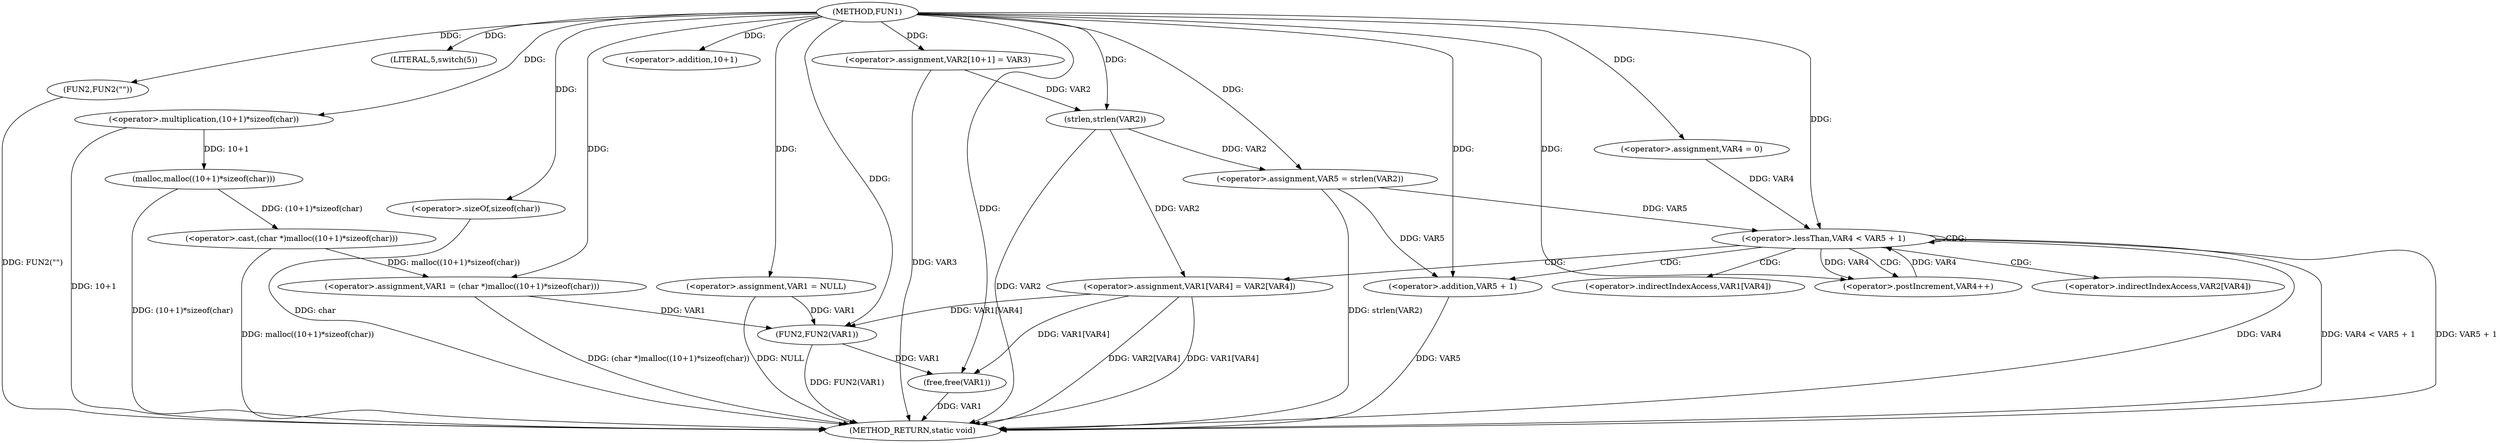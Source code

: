 digraph FUN1 {  
"1000100" [label = "(METHOD,FUN1)" ]
"1000160" [label = "(METHOD_RETURN,static void)" ]
"1000103" [label = "(<operator>.assignment,VAR1 = NULL)" ]
"1000107" [label = "(LITERAL,5,switch(5))" ]
"1000110" [label = "(FUN2,FUN2(\"\"))" ]
"1000114" [label = "(<operator>.assignment,VAR1 = (char *)malloc((10+1)*sizeof(char)))" ]
"1000116" [label = "(<operator>.cast,(char *)malloc((10+1)*sizeof(char)))" ]
"1000118" [label = "(malloc,malloc((10+1)*sizeof(char)))" ]
"1000119" [label = "(<operator>.multiplication,(10+1)*sizeof(char))" ]
"1000120" [label = "(<operator>.addition,10+1)" ]
"1000123" [label = "(<operator>.sizeOf,sizeof(char))" ]
"1000128" [label = "(<operator>.assignment,VAR2[10+1] = VAR3)" ]
"1000133" [label = "(<operator>.assignment,VAR5 = strlen(VAR2))" ]
"1000135" [label = "(strlen,strlen(VAR2))" ]
"1000138" [label = "(<operator>.assignment,VAR4 = 0)" ]
"1000141" [label = "(<operator>.lessThan,VAR4 < VAR5 + 1)" ]
"1000143" [label = "(<operator>.addition,VAR5 + 1)" ]
"1000146" [label = "(<operator>.postIncrement,VAR4++)" ]
"1000149" [label = "(<operator>.assignment,VAR1[VAR4] = VAR2[VAR4])" ]
"1000156" [label = "(FUN2,FUN2(VAR1))" ]
"1000158" [label = "(free,free(VAR1))" ]
"1000150" [label = "(<operator>.indirectIndexAccess,VAR1[VAR4])" ]
"1000153" [label = "(<operator>.indirectIndexAccess,VAR2[VAR4])" ]
  "1000158" -> "1000160"  [ label = "DDG: VAR1"] 
  "1000128" -> "1000160"  [ label = "DDG: VAR3"] 
  "1000141" -> "1000160"  [ label = "DDG: VAR4"] 
  "1000103" -> "1000160"  [ label = "DDG: NULL"] 
  "1000149" -> "1000160"  [ label = "DDG: VAR2[VAR4]"] 
  "1000116" -> "1000160"  [ label = "DDG: malloc((10+1)*sizeof(char))"] 
  "1000149" -> "1000160"  [ label = "DDG: VAR1[VAR4]"] 
  "1000118" -> "1000160"  [ label = "DDG: (10+1)*sizeof(char)"] 
  "1000114" -> "1000160"  [ label = "DDG: (char *)malloc((10+1)*sizeof(char))"] 
  "1000123" -> "1000160"  [ label = "DDG: char"] 
  "1000141" -> "1000160"  [ label = "DDG: VAR4 < VAR5 + 1"] 
  "1000143" -> "1000160"  [ label = "DDG: VAR5"] 
  "1000133" -> "1000160"  [ label = "DDG: strlen(VAR2)"] 
  "1000110" -> "1000160"  [ label = "DDG: FUN2(\"\")"] 
  "1000119" -> "1000160"  [ label = "DDG: 10+1"] 
  "1000141" -> "1000160"  [ label = "DDG: VAR5 + 1"] 
  "1000135" -> "1000160"  [ label = "DDG: VAR2"] 
  "1000156" -> "1000160"  [ label = "DDG: FUN2(VAR1)"] 
  "1000100" -> "1000103"  [ label = "DDG: "] 
  "1000100" -> "1000107"  [ label = "DDG: "] 
  "1000100" -> "1000110"  [ label = "DDG: "] 
  "1000116" -> "1000114"  [ label = "DDG: malloc((10+1)*sizeof(char))"] 
  "1000100" -> "1000114"  [ label = "DDG: "] 
  "1000118" -> "1000116"  [ label = "DDG: (10+1)*sizeof(char)"] 
  "1000119" -> "1000118"  [ label = "DDG: 10+1"] 
  "1000100" -> "1000119"  [ label = "DDG: "] 
  "1000100" -> "1000120"  [ label = "DDG: "] 
  "1000100" -> "1000123"  [ label = "DDG: "] 
  "1000100" -> "1000128"  [ label = "DDG: "] 
  "1000135" -> "1000133"  [ label = "DDG: VAR2"] 
  "1000100" -> "1000133"  [ label = "DDG: "] 
  "1000128" -> "1000135"  [ label = "DDG: VAR2"] 
  "1000100" -> "1000135"  [ label = "DDG: "] 
  "1000100" -> "1000138"  [ label = "DDG: "] 
  "1000138" -> "1000141"  [ label = "DDG: VAR4"] 
  "1000146" -> "1000141"  [ label = "DDG: VAR4"] 
  "1000100" -> "1000141"  [ label = "DDG: "] 
  "1000133" -> "1000141"  [ label = "DDG: VAR5"] 
  "1000133" -> "1000143"  [ label = "DDG: VAR5"] 
  "1000100" -> "1000143"  [ label = "DDG: "] 
  "1000141" -> "1000146"  [ label = "DDG: VAR4"] 
  "1000100" -> "1000146"  [ label = "DDG: "] 
  "1000135" -> "1000149"  [ label = "DDG: VAR2"] 
  "1000103" -> "1000156"  [ label = "DDG: VAR1"] 
  "1000114" -> "1000156"  [ label = "DDG: VAR1"] 
  "1000149" -> "1000156"  [ label = "DDG: VAR1[VAR4]"] 
  "1000100" -> "1000156"  [ label = "DDG: "] 
  "1000156" -> "1000158"  [ label = "DDG: VAR1"] 
  "1000149" -> "1000158"  [ label = "DDG: VAR1[VAR4]"] 
  "1000100" -> "1000158"  [ label = "DDG: "] 
  "1000141" -> "1000153"  [ label = "CDG: "] 
  "1000141" -> "1000143"  [ label = "CDG: "] 
  "1000141" -> "1000141"  [ label = "CDG: "] 
  "1000141" -> "1000150"  [ label = "CDG: "] 
  "1000141" -> "1000146"  [ label = "CDG: "] 
  "1000141" -> "1000149"  [ label = "CDG: "] 
}
